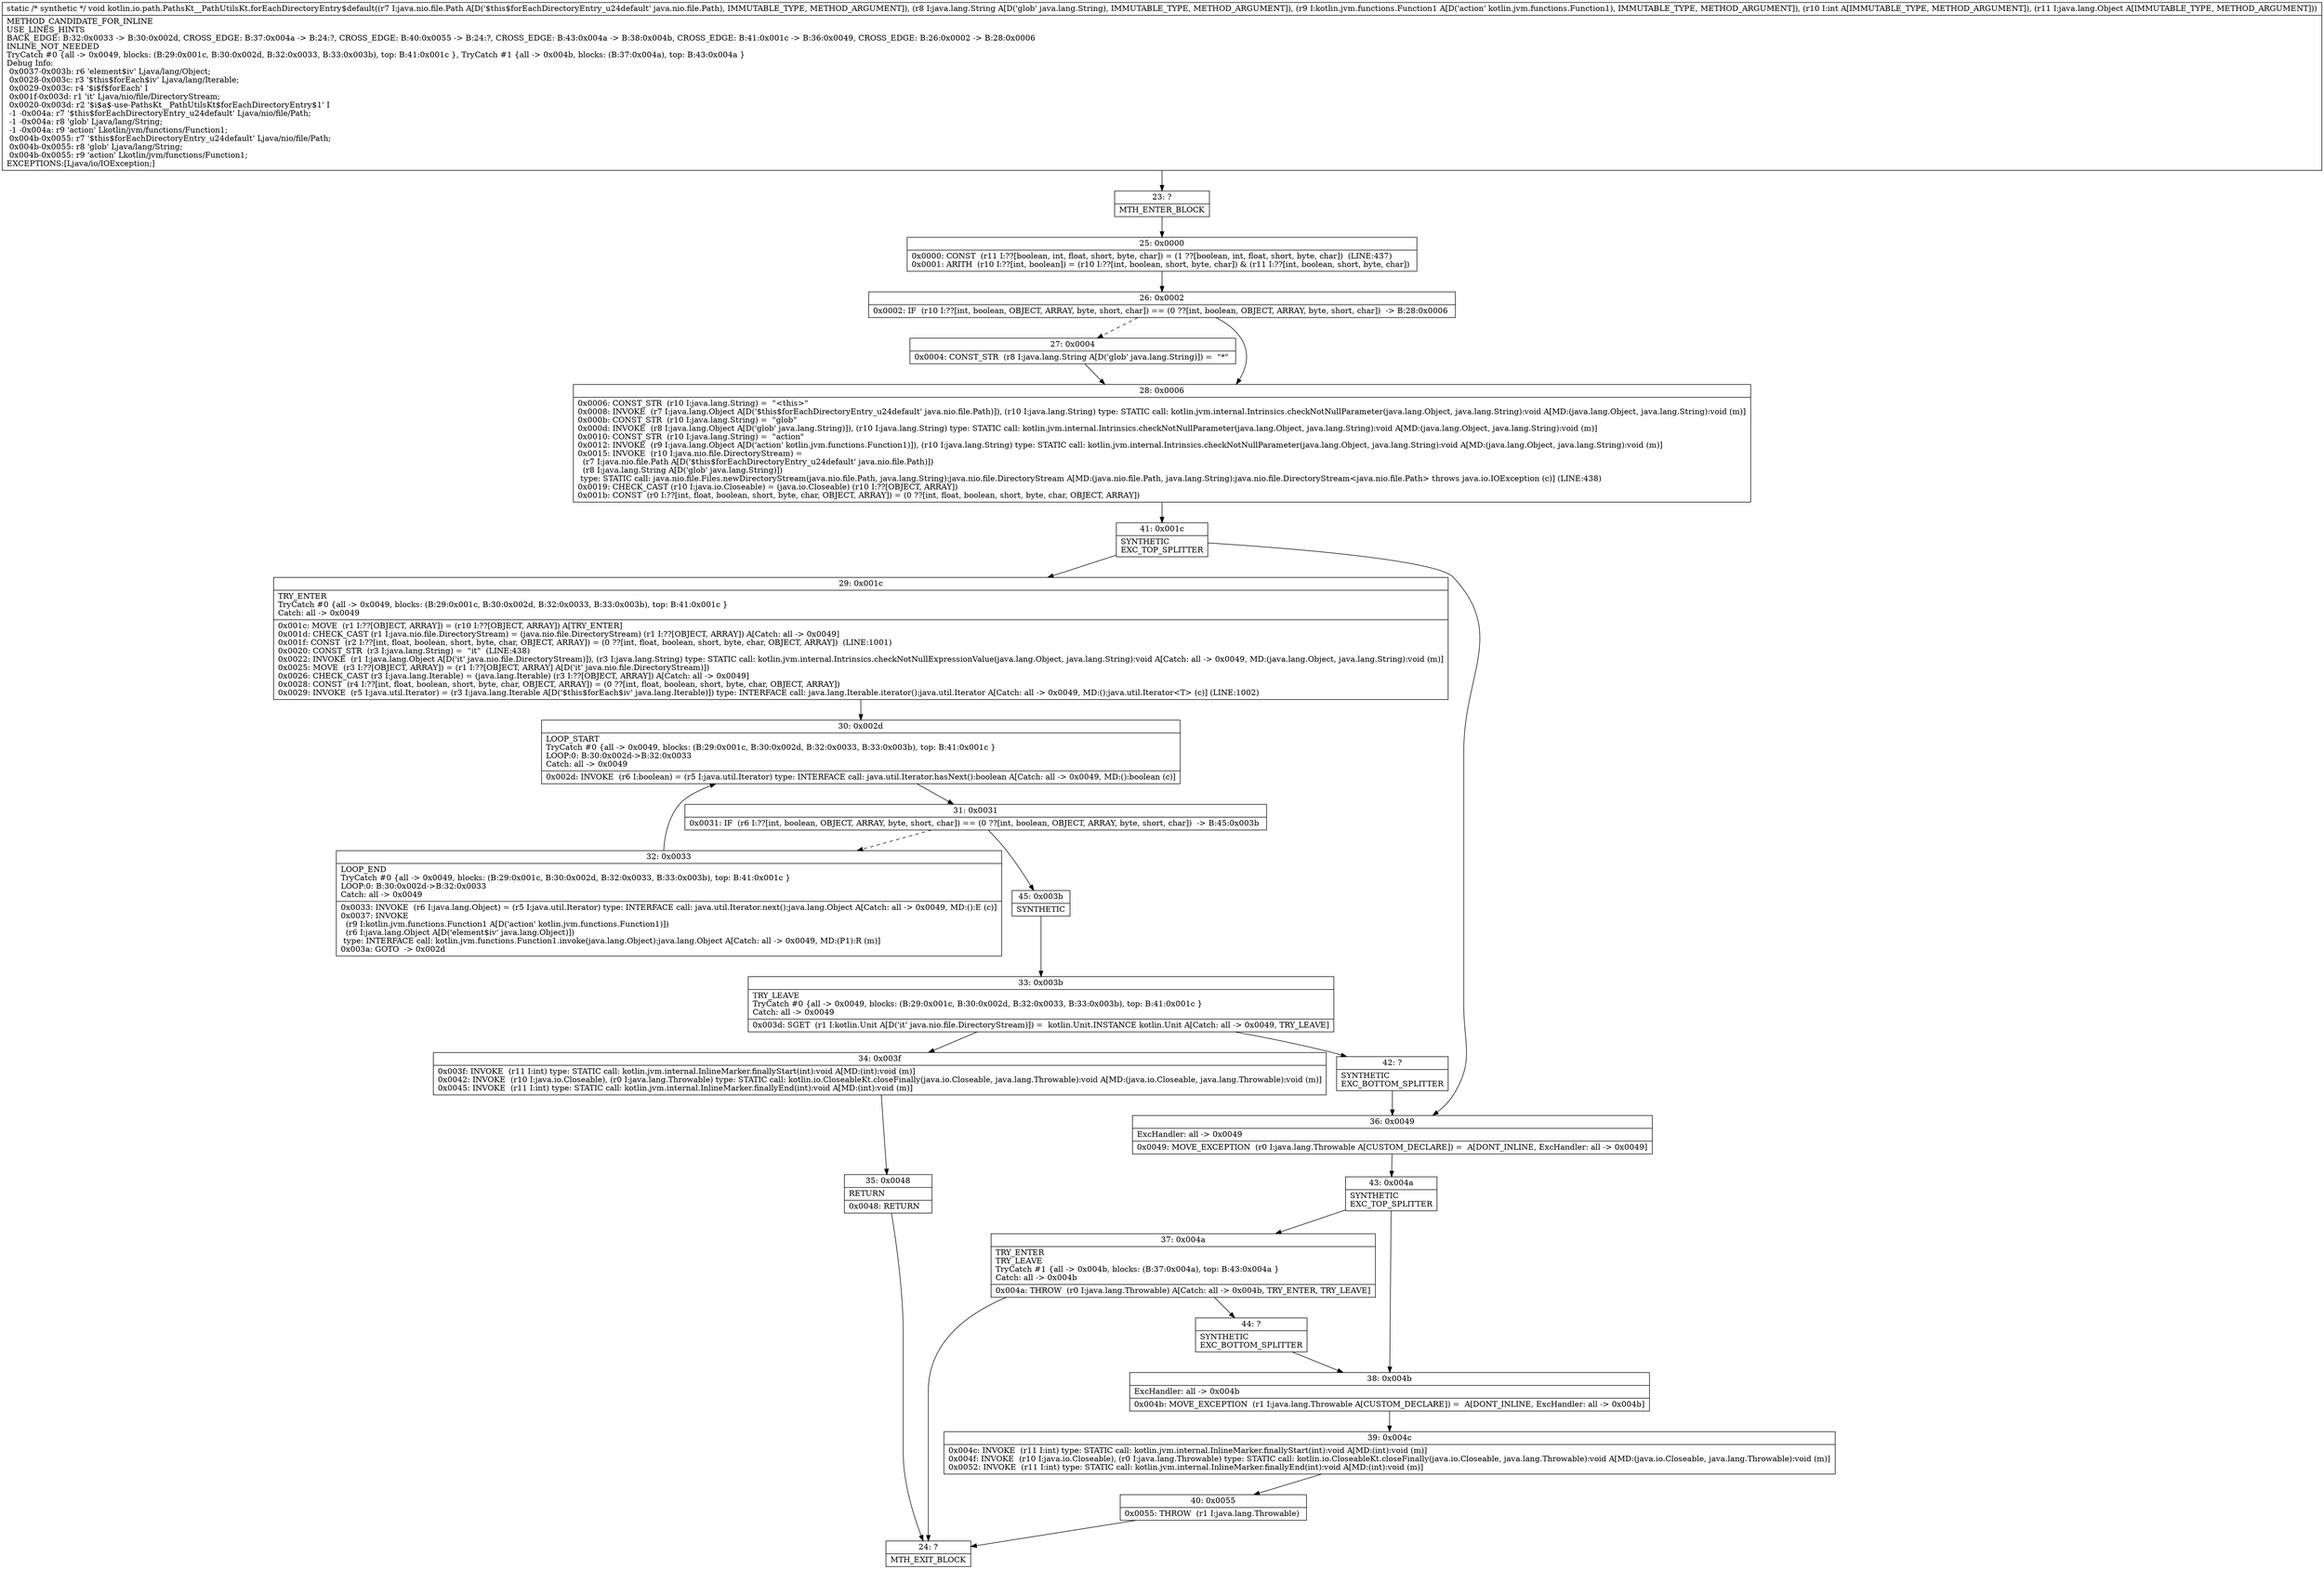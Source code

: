digraph "CFG forkotlin.io.path.PathsKt__PathUtilsKt.forEachDirectoryEntry$default(Ljava\/nio\/file\/Path;Ljava\/lang\/String;Lkotlin\/jvm\/functions\/Function1;ILjava\/lang\/Object;)V" {
Node_23 [shape=record,label="{23\:\ ?|MTH_ENTER_BLOCK\l}"];
Node_25 [shape=record,label="{25\:\ 0x0000|0x0000: CONST  (r11 I:??[boolean, int, float, short, byte, char]) = (1 ??[boolean, int, float, short, byte, char])  (LINE:437)\l0x0001: ARITH  (r10 I:??[int, boolean]) = (r10 I:??[int, boolean, short, byte, char]) & (r11 I:??[int, boolean, short, byte, char]) \l}"];
Node_26 [shape=record,label="{26\:\ 0x0002|0x0002: IF  (r10 I:??[int, boolean, OBJECT, ARRAY, byte, short, char]) == (0 ??[int, boolean, OBJECT, ARRAY, byte, short, char])  \-\> B:28:0x0006 \l}"];
Node_27 [shape=record,label="{27\:\ 0x0004|0x0004: CONST_STR  (r8 I:java.lang.String A[D('glob' java.lang.String)]) =  \"*\" \l}"];
Node_28 [shape=record,label="{28\:\ 0x0006|0x0006: CONST_STR  (r10 I:java.lang.String) =  \"\<this\>\" \l0x0008: INVOKE  (r7 I:java.lang.Object A[D('$this$forEachDirectoryEntry_u24default' java.nio.file.Path)]), (r10 I:java.lang.String) type: STATIC call: kotlin.jvm.internal.Intrinsics.checkNotNullParameter(java.lang.Object, java.lang.String):void A[MD:(java.lang.Object, java.lang.String):void (m)]\l0x000b: CONST_STR  (r10 I:java.lang.String) =  \"glob\" \l0x000d: INVOKE  (r8 I:java.lang.Object A[D('glob' java.lang.String)]), (r10 I:java.lang.String) type: STATIC call: kotlin.jvm.internal.Intrinsics.checkNotNullParameter(java.lang.Object, java.lang.String):void A[MD:(java.lang.Object, java.lang.String):void (m)]\l0x0010: CONST_STR  (r10 I:java.lang.String) =  \"action\" \l0x0012: INVOKE  (r9 I:java.lang.Object A[D('action' kotlin.jvm.functions.Function1)]), (r10 I:java.lang.String) type: STATIC call: kotlin.jvm.internal.Intrinsics.checkNotNullParameter(java.lang.Object, java.lang.String):void A[MD:(java.lang.Object, java.lang.String):void (m)]\l0x0015: INVOKE  (r10 I:java.nio.file.DirectoryStream) = \l  (r7 I:java.nio.file.Path A[D('$this$forEachDirectoryEntry_u24default' java.nio.file.Path)])\l  (r8 I:java.lang.String A[D('glob' java.lang.String)])\l type: STATIC call: java.nio.file.Files.newDirectoryStream(java.nio.file.Path, java.lang.String):java.nio.file.DirectoryStream A[MD:(java.nio.file.Path, java.lang.String):java.nio.file.DirectoryStream\<java.nio.file.Path\> throws java.io.IOException (c)] (LINE:438)\l0x0019: CHECK_CAST (r10 I:java.io.Closeable) = (java.io.Closeable) (r10 I:??[OBJECT, ARRAY]) \l0x001b: CONST  (r0 I:??[int, float, boolean, short, byte, char, OBJECT, ARRAY]) = (0 ??[int, float, boolean, short, byte, char, OBJECT, ARRAY]) \l}"];
Node_41 [shape=record,label="{41\:\ 0x001c|SYNTHETIC\lEXC_TOP_SPLITTER\l}"];
Node_29 [shape=record,label="{29\:\ 0x001c|TRY_ENTER\lTryCatch #0 \{all \-\> 0x0049, blocks: (B:29:0x001c, B:30:0x002d, B:32:0x0033, B:33:0x003b), top: B:41:0x001c \}\lCatch: all \-\> 0x0049\l|0x001c: MOVE  (r1 I:??[OBJECT, ARRAY]) = (r10 I:??[OBJECT, ARRAY]) A[TRY_ENTER]\l0x001d: CHECK_CAST (r1 I:java.nio.file.DirectoryStream) = (java.nio.file.DirectoryStream) (r1 I:??[OBJECT, ARRAY]) A[Catch: all \-\> 0x0049]\l0x001f: CONST  (r2 I:??[int, float, boolean, short, byte, char, OBJECT, ARRAY]) = (0 ??[int, float, boolean, short, byte, char, OBJECT, ARRAY])  (LINE:1001)\l0x0020: CONST_STR  (r3 I:java.lang.String) =  \"it\"  (LINE:438)\l0x0022: INVOKE  (r1 I:java.lang.Object A[D('it' java.nio.file.DirectoryStream)]), (r3 I:java.lang.String) type: STATIC call: kotlin.jvm.internal.Intrinsics.checkNotNullExpressionValue(java.lang.Object, java.lang.String):void A[Catch: all \-\> 0x0049, MD:(java.lang.Object, java.lang.String):void (m)]\l0x0025: MOVE  (r3 I:??[OBJECT, ARRAY]) = (r1 I:??[OBJECT, ARRAY] A[D('it' java.nio.file.DirectoryStream)]) \l0x0026: CHECK_CAST (r3 I:java.lang.Iterable) = (java.lang.Iterable) (r3 I:??[OBJECT, ARRAY]) A[Catch: all \-\> 0x0049]\l0x0028: CONST  (r4 I:??[int, float, boolean, short, byte, char, OBJECT, ARRAY]) = (0 ??[int, float, boolean, short, byte, char, OBJECT, ARRAY]) \l0x0029: INVOKE  (r5 I:java.util.Iterator) = (r3 I:java.lang.Iterable A[D('$this$forEach$iv' java.lang.Iterable)]) type: INTERFACE call: java.lang.Iterable.iterator():java.util.Iterator A[Catch: all \-\> 0x0049, MD:():java.util.Iterator\<T\> (c)] (LINE:1002)\l}"];
Node_30 [shape=record,label="{30\:\ 0x002d|LOOP_START\lTryCatch #0 \{all \-\> 0x0049, blocks: (B:29:0x001c, B:30:0x002d, B:32:0x0033, B:33:0x003b), top: B:41:0x001c \}\lLOOP:0: B:30:0x002d\-\>B:32:0x0033\lCatch: all \-\> 0x0049\l|0x002d: INVOKE  (r6 I:boolean) = (r5 I:java.util.Iterator) type: INTERFACE call: java.util.Iterator.hasNext():boolean A[Catch: all \-\> 0x0049, MD:():boolean (c)]\l}"];
Node_31 [shape=record,label="{31\:\ 0x0031|0x0031: IF  (r6 I:??[int, boolean, OBJECT, ARRAY, byte, short, char]) == (0 ??[int, boolean, OBJECT, ARRAY, byte, short, char])  \-\> B:45:0x003b \l}"];
Node_32 [shape=record,label="{32\:\ 0x0033|LOOP_END\lTryCatch #0 \{all \-\> 0x0049, blocks: (B:29:0x001c, B:30:0x002d, B:32:0x0033, B:33:0x003b), top: B:41:0x001c \}\lLOOP:0: B:30:0x002d\-\>B:32:0x0033\lCatch: all \-\> 0x0049\l|0x0033: INVOKE  (r6 I:java.lang.Object) = (r5 I:java.util.Iterator) type: INTERFACE call: java.util.Iterator.next():java.lang.Object A[Catch: all \-\> 0x0049, MD:():E (c)]\l0x0037: INVOKE  \l  (r9 I:kotlin.jvm.functions.Function1 A[D('action' kotlin.jvm.functions.Function1)])\l  (r6 I:java.lang.Object A[D('element$iv' java.lang.Object)])\l type: INTERFACE call: kotlin.jvm.functions.Function1.invoke(java.lang.Object):java.lang.Object A[Catch: all \-\> 0x0049, MD:(P1):R (m)]\l0x003a: GOTO  \-\> 0x002d \l}"];
Node_45 [shape=record,label="{45\:\ 0x003b|SYNTHETIC\l}"];
Node_33 [shape=record,label="{33\:\ 0x003b|TRY_LEAVE\lTryCatch #0 \{all \-\> 0x0049, blocks: (B:29:0x001c, B:30:0x002d, B:32:0x0033, B:33:0x003b), top: B:41:0x001c \}\lCatch: all \-\> 0x0049\l|0x003d: SGET  (r1 I:kotlin.Unit A[D('it' java.nio.file.DirectoryStream)]) =  kotlin.Unit.INSTANCE kotlin.Unit A[Catch: all \-\> 0x0049, TRY_LEAVE]\l}"];
Node_34 [shape=record,label="{34\:\ 0x003f|0x003f: INVOKE  (r11 I:int) type: STATIC call: kotlin.jvm.internal.InlineMarker.finallyStart(int):void A[MD:(int):void (m)]\l0x0042: INVOKE  (r10 I:java.io.Closeable), (r0 I:java.lang.Throwable) type: STATIC call: kotlin.io.CloseableKt.closeFinally(java.io.Closeable, java.lang.Throwable):void A[MD:(java.io.Closeable, java.lang.Throwable):void (m)]\l0x0045: INVOKE  (r11 I:int) type: STATIC call: kotlin.jvm.internal.InlineMarker.finallyEnd(int):void A[MD:(int):void (m)]\l}"];
Node_35 [shape=record,label="{35\:\ 0x0048|RETURN\l|0x0048: RETURN   \l}"];
Node_24 [shape=record,label="{24\:\ ?|MTH_EXIT_BLOCK\l}"];
Node_42 [shape=record,label="{42\:\ ?|SYNTHETIC\lEXC_BOTTOM_SPLITTER\l}"];
Node_36 [shape=record,label="{36\:\ 0x0049|ExcHandler: all \-\> 0x0049\l|0x0049: MOVE_EXCEPTION  (r0 I:java.lang.Throwable A[CUSTOM_DECLARE]) =  A[DONT_INLINE, ExcHandler: all \-\> 0x0049]\l}"];
Node_43 [shape=record,label="{43\:\ 0x004a|SYNTHETIC\lEXC_TOP_SPLITTER\l}"];
Node_37 [shape=record,label="{37\:\ 0x004a|TRY_ENTER\lTRY_LEAVE\lTryCatch #1 \{all \-\> 0x004b, blocks: (B:37:0x004a), top: B:43:0x004a \}\lCatch: all \-\> 0x004b\l|0x004a: THROW  (r0 I:java.lang.Throwable) A[Catch: all \-\> 0x004b, TRY_ENTER, TRY_LEAVE]\l}"];
Node_44 [shape=record,label="{44\:\ ?|SYNTHETIC\lEXC_BOTTOM_SPLITTER\l}"];
Node_38 [shape=record,label="{38\:\ 0x004b|ExcHandler: all \-\> 0x004b\l|0x004b: MOVE_EXCEPTION  (r1 I:java.lang.Throwable A[CUSTOM_DECLARE]) =  A[DONT_INLINE, ExcHandler: all \-\> 0x004b]\l}"];
Node_39 [shape=record,label="{39\:\ 0x004c|0x004c: INVOKE  (r11 I:int) type: STATIC call: kotlin.jvm.internal.InlineMarker.finallyStart(int):void A[MD:(int):void (m)]\l0x004f: INVOKE  (r10 I:java.io.Closeable), (r0 I:java.lang.Throwable) type: STATIC call: kotlin.io.CloseableKt.closeFinally(java.io.Closeable, java.lang.Throwable):void A[MD:(java.io.Closeable, java.lang.Throwable):void (m)]\l0x0052: INVOKE  (r11 I:int) type: STATIC call: kotlin.jvm.internal.InlineMarker.finallyEnd(int):void A[MD:(int):void (m)]\l}"];
Node_40 [shape=record,label="{40\:\ 0x0055|0x0055: THROW  (r1 I:java.lang.Throwable) \l}"];
MethodNode[shape=record,label="{static \/* synthetic *\/ void kotlin.io.path.PathsKt__PathUtilsKt.forEachDirectoryEntry$default((r7 I:java.nio.file.Path A[D('$this$forEachDirectoryEntry_u24default' java.nio.file.Path), IMMUTABLE_TYPE, METHOD_ARGUMENT]), (r8 I:java.lang.String A[D('glob' java.lang.String), IMMUTABLE_TYPE, METHOD_ARGUMENT]), (r9 I:kotlin.jvm.functions.Function1 A[D('action' kotlin.jvm.functions.Function1), IMMUTABLE_TYPE, METHOD_ARGUMENT]), (r10 I:int A[IMMUTABLE_TYPE, METHOD_ARGUMENT]), (r11 I:java.lang.Object A[IMMUTABLE_TYPE, METHOD_ARGUMENT]))  | METHOD_CANDIDATE_FOR_INLINE\lUSE_LINES_HINTS\lBACK_EDGE: B:32:0x0033 \-\> B:30:0x002d, CROSS_EDGE: B:37:0x004a \-\> B:24:?, CROSS_EDGE: B:40:0x0055 \-\> B:24:?, CROSS_EDGE: B:43:0x004a \-\> B:38:0x004b, CROSS_EDGE: B:41:0x001c \-\> B:36:0x0049, CROSS_EDGE: B:26:0x0002 \-\> B:28:0x0006\lINLINE_NOT_NEEDED\lTryCatch #0 \{all \-\> 0x0049, blocks: (B:29:0x001c, B:30:0x002d, B:32:0x0033, B:33:0x003b), top: B:41:0x001c \}, TryCatch #1 \{all \-\> 0x004b, blocks: (B:37:0x004a), top: B:43:0x004a \}\lDebug Info:\l  0x0037\-0x003b: r6 'element$iv' Ljava\/lang\/Object;\l  0x0028\-0x003c: r3 '$this$forEach$iv' Ljava\/lang\/Iterable;\l  0x0029\-0x003c: r4 '$i$f$forEach' I\l  0x001f\-0x003d: r1 'it' Ljava\/nio\/file\/DirectoryStream;\l  0x0020\-0x003d: r2 '$i$a$\-use\-PathsKt__PathUtilsKt$forEachDirectoryEntry$1' I\l  \-1 \-0x004a: r7 '$this$forEachDirectoryEntry_u24default' Ljava\/nio\/file\/Path;\l  \-1 \-0x004a: r8 'glob' Ljava\/lang\/String;\l  \-1 \-0x004a: r9 'action' Lkotlin\/jvm\/functions\/Function1;\l  0x004b\-0x0055: r7 '$this$forEachDirectoryEntry_u24default' Ljava\/nio\/file\/Path;\l  0x004b\-0x0055: r8 'glob' Ljava\/lang\/String;\l  0x004b\-0x0055: r9 'action' Lkotlin\/jvm\/functions\/Function1;\lEXCEPTIONS:[Ljava\/io\/IOException;]\l}"];
MethodNode -> Node_23;Node_23 -> Node_25;
Node_25 -> Node_26;
Node_26 -> Node_27[style=dashed];
Node_26 -> Node_28;
Node_27 -> Node_28;
Node_28 -> Node_41;
Node_41 -> Node_29;
Node_41 -> Node_36;
Node_29 -> Node_30;
Node_30 -> Node_31;
Node_31 -> Node_32[style=dashed];
Node_31 -> Node_45;
Node_32 -> Node_30;
Node_45 -> Node_33;
Node_33 -> Node_34;
Node_33 -> Node_42;
Node_34 -> Node_35;
Node_35 -> Node_24;
Node_42 -> Node_36;
Node_36 -> Node_43;
Node_43 -> Node_37;
Node_43 -> Node_38;
Node_37 -> Node_24;
Node_37 -> Node_44;
Node_44 -> Node_38;
Node_38 -> Node_39;
Node_39 -> Node_40;
Node_40 -> Node_24;
}

